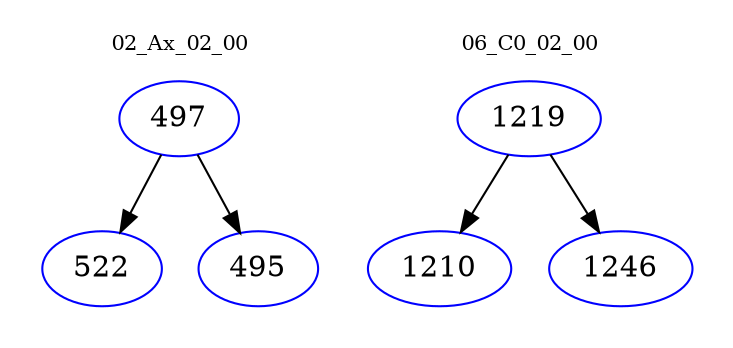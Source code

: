 digraph{
subgraph cluster_0 {
color = white
label = "02_Ax_02_00";
fontsize=10;
T0_497 [label="497", color="blue"]
T0_497 -> T0_522 [color="black"]
T0_522 [label="522", color="blue"]
T0_497 -> T0_495 [color="black"]
T0_495 [label="495", color="blue"]
}
subgraph cluster_1 {
color = white
label = "06_C0_02_00";
fontsize=10;
T1_1219 [label="1219", color="blue"]
T1_1219 -> T1_1210 [color="black"]
T1_1210 [label="1210", color="blue"]
T1_1219 -> T1_1246 [color="black"]
T1_1246 [label="1246", color="blue"]
}
}
